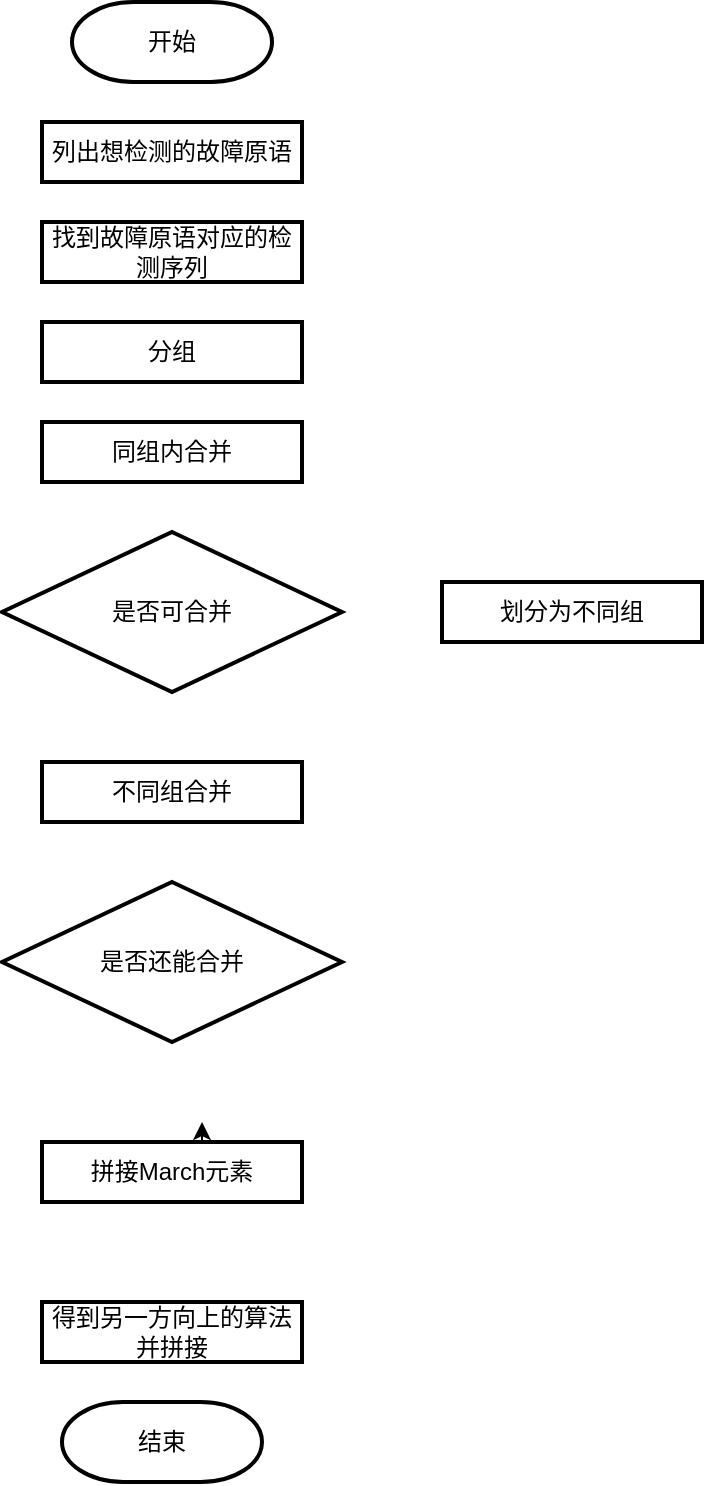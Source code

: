 <mxfile version="20.8.20" type="github">
  <diagram name="第 1 页" id="WD2iW0TmA2BiwTpobsJJ">
    <mxGraphModel dx="1114" dy="616" grid="1" gridSize="10" guides="1" tooltips="1" connect="1" arrows="1" fold="1" page="1" pageScale="1" pageWidth="827" pageHeight="1169" math="0" shadow="0">
      <root>
        <mxCell id="0" />
        <mxCell id="1" parent="0" />
        <mxCell id="ttMrLlS8LR5_MQvA2qy1-2" value="开始" style="strokeWidth=2;html=1;shape=mxgraph.flowchart.terminator;whiteSpace=wrap;" vertex="1" parent="1">
          <mxGeometry x="345" y="20" width="100" height="40" as="geometry" />
        </mxCell>
        <mxCell id="ttMrLlS8LR5_MQvA2qy1-3" value="列出想检测的故障原语" style="rounded=0;whiteSpace=wrap;html=1;strokeWidth=2;" vertex="1" parent="1">
          <mxGeometry x="330" y="80" width="130" height="30" as="geometry" />
        </mxCell>
        <mxCell id="ttMrLlS8LR5_MQvA2qy1-4" value="找到故障原语对应的检测序列" style="rounded=0;whiteSpace=wrap;html=1;strokeWidth=2;" vertex="1" parent="1">
          <mxGeometry x="330" y="130" width="130" height="30" as="geometry" />
        </mxCell>
        <mxCell id="ttMrLlS8LR5_MQvA2qy1-5" value="分组" style="rounded=0;whiteSpace=wrap;html=1;strokeWidth=2;" vertex="1" parent="1">
          <mxGeometry x="330" y="180" width="130" height="30" as="geometry" />
        </mxCell>
        <mxCell id="ttMrLlS8LR5_MQvA2qy1-6" value="是否可合并" style="rhombus;whiteSpace=wrap;html=1;strokeWidth=2;" vertex="1" parent="1">
          <mxGeometry x="310" y="285" width="170" height="80" as="geometry" />
        </mxCell>
        <mxCell id="ttMrLlS8LR5_MQvA2qy1-8" value="同组内合并" style="rounded=0;whiteSpace=wrap;html=1;strokeWidth=2;" vertex="1" parent="1">
          <mxGeometry x="330" y="230" width="130" height="30" as="geometry" />
        </mxCell>
        <mxCell id="ttMrLlS8LR5_MQvA2qy1-9" value="划分为不同组" style="rounded=0;whiteSpace=wrap;html=1;strokeWidth=2;" vertex="1" parent="1">
          <mxGeometry x="530" y="310" width="130" height="30" as="geometry" />
        </mxCell>
        <mxCell id="ttMrLlS8LR5_MQvA2qy1-10" value="不同组合并" style="rounded=0;whiteSpace=wrap;html=1;strokeWidth=2;" vertex="1" parent="1">
          <mxGeometry x="330" y="400" width="130" height="30" as="geometry" />
        </mxCell>
        <mxCell id="ttMrLlS8LR5_MQvA2qy1-11" value="是否还能合并" style="rhombus;whiteSpace=wrap;html=1;strokeWidth=2;" vertex="1" parent="1">
          <mxGeometry x="310" y="460" width="170" height="80" as="geometry" />
        </mxCell>
        <mxCell id="ttMrLlS8LR5_MQvA2qy1-15" style="edgeStyle=orthogonalEdgeStyle;rounded=0;orthogonalLoop=1;jettySize=auto;html=1;exitX=0.5;exitY=0;exitDx=0;exitDy=0;" edge="1" parent="1" source="ttMrLlS8LR5_MQvA2qy1-12">
          <mxGeometry relative="1" as="geometry">
            <mxPoint x="410" y="580" as="targetPoint" />
          </mxGeometry>
        </mxCell>
        <mxCell id="ttMrLlS8LR5_MQvA2qy1-12" value="拼接March元素" style="rounded=0;whiteSpace=wrap;html=1;strokeWidth=2;" vertex="1" parent="1">
          <mxGeometry x="330" y="590" width="130" height="30" as="geometry" />
        </mxCell>
        <mxCell id="ttMrLlS8LR5_MQvA2qy1-13" value="得到另一方向上的算法并拼接" style="rounded=0;whiteSpace=wrap;html=1;strokeWidth=2;" vertex="1" parent="1">
          <mxGeometry x="330" y="670" width="130" height="30" as="geometry" />
        </mxCell>
        <mxCell id="ttMrLlS8LR5_MQvA2qy1-14" value="结束" style="strokeWidth=2;html=1;shape=mxgraph.flowchart.terminator;whiteSpace=wrap;" vertex="1" parent="1">
          <mxGeometry x="340" y="720" width="100" height="40" as="geometry" />
        </mxCell>
      </root>
    </mxGraphModel>
  </diagram>
</mxfile>
